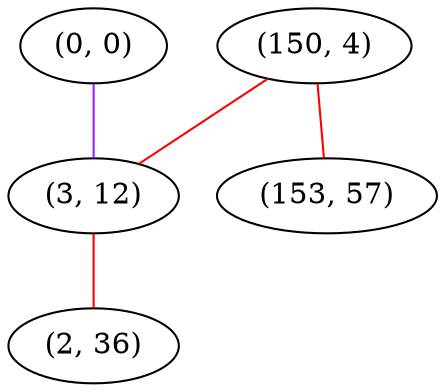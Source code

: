 graph "" {
"(150, 4)";
"(0, 0)";
"(3, 12)";
"(2, 36)";
"(153, 57)";
"(150, 4)" -- "(3, 12)"  [color=red, key=0, weight=1];
"(150, 4)" -- "(153, 57)"  [color=red, key=0, weight=1];
"(0, 0)" -- "(3, 12)"  [color=purple, key=0, weight=4];
"(3, 12)" -- "(2, 36)"  [color=red, key=0, weight=1];
}
